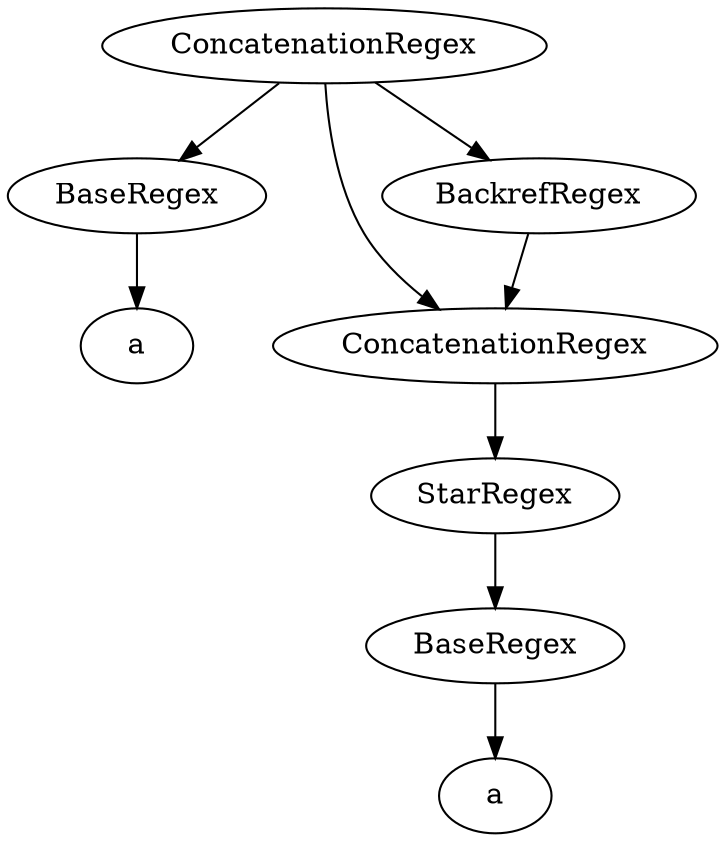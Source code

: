 digraph {
	0 [label=ConcatenationRegex]
	1 [label=BaseRegex]
	0 -> 1
	2 [label=a]
	1 -> 2
	3 [label=ConcatenationRegex]
	0 -> 3
	4 [label=StarRegex]
	3 -> 4
	5 [label=BaseRegex]
	4 -> 5
	6 [label=a]
	5 -> 6
	7 [label=BackrefRegex]
	0 -> 7
	7 -> 3
}
